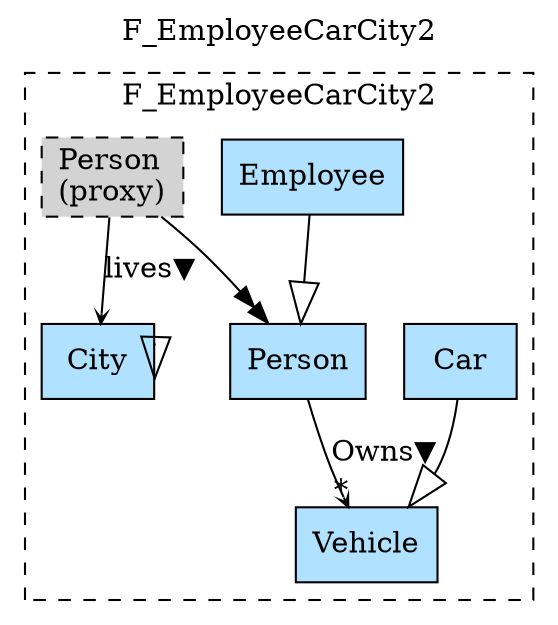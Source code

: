 digraph {graph[label=F_EmployeeCarCity2,labelloc=tl,labelfontsize=12];
subgraph cluster_F_EmployeeCarCity2{style=dashed;label=F_EmployeeCarCity2;
"Person"[shape=record,fillcolor=lightskyblue1,style = filled,label="Person"];
"Employee"[shape=record,fillcolor=lightskyblue1,style = filled,label="Employee"];
"City"[shape=record,fillcolor=lightskyblue1,style = filled,label="City"];
"Vehicle"[shape=record,fillcolor=lightskyblue1,style = filled,label="Vehicle"];
"Car"[shape=record,fillcolor=lightskyblue1,style = filled,label="Car"];
"PPerson"[shape=box,fillcolor=lightgray,style = "filled,dashed",label="Person\l(proxy)"];

"Employee"->"Person"[arrowhead=onormal,arrowsize=2.0];
"Person"->"Vehicle"[label="Owns▼",arrowhead=vee,headlabel="*",arrowsize=.5];
"City"->"City"[arrowhead=onormal,arrowsize=2.0];
"PPerson"->"City"[label="lives▼",arrowhead=vee,headlabel="",arrowsize=.5];
"Car"->"Vehicle"[arrowhead=onormal,arrowsize=2.0];

}
"PPerson"->"Person"[arrowhead=normalnormal];
}